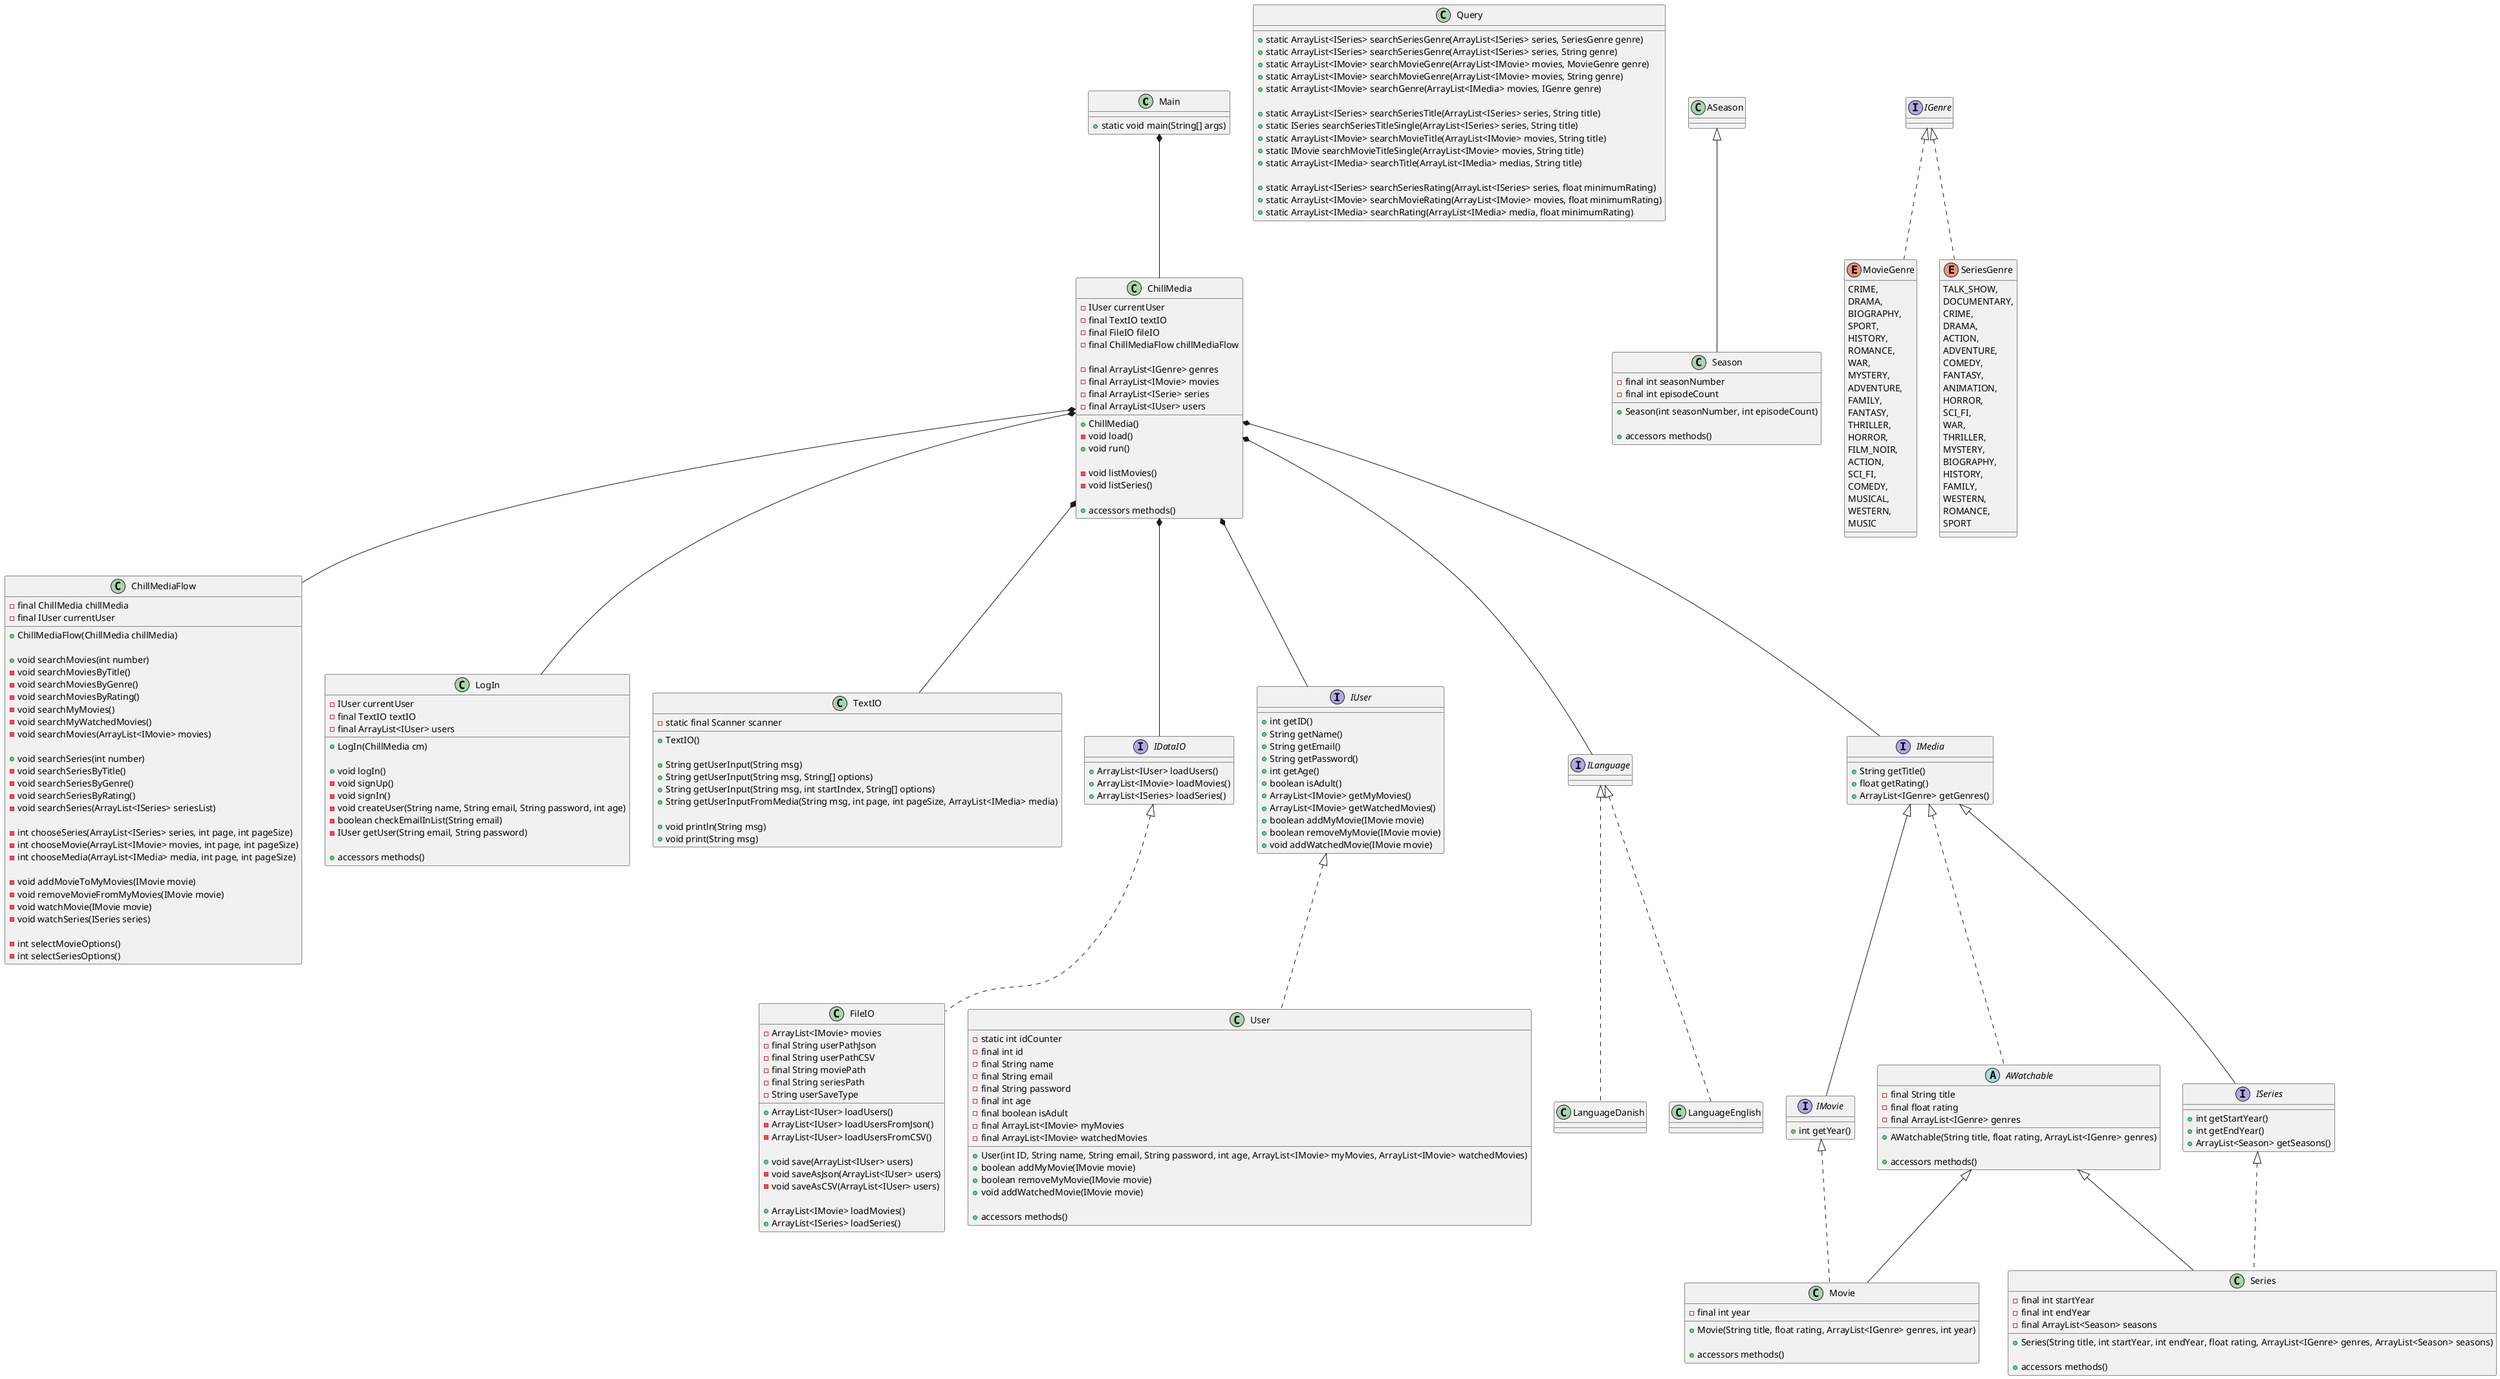 @startuml

' *****************
' CLASS
' *****************

class Main {
    + static void main(String[] args)
}

' Main klassen
class ChillMedia {
    - IUser currentUser
    - final TextIO textIO
    - final FileIO fileIO
    - final ChillMediaFlow chillMediaFlow

    - final ArrayList<IGenre> genres
    - final ArrayList<IMovie> movies
    - final ArrayList<ISerie> series
    - final ArrayList<IUser> users

    + ChillMedia()
    - void load()
    + void run()

    - void listMovies()
    - void listSeries()

    + accessors methods()
}

class ChillMediaFlow {
    - final ChillMedia chillMedia
    - final IUser currentUser

    + ChillMediaFlow(ChillMedia chillMedia)

    + void searchMovies(int number)
    - void searchMoviesByTitle()
    - void searchMoviesByGenre()
    - void searchMoviesByRating()
    - void searchMyMovies()
    - void searchMyWatchedMovies()
    - void searchMovies(ArrayList<IMovie> movies)

    + void searchSeries(int number)
    - void searchSeriesByTitle()
    - void searchSeriesByGenre()
    - void searchSeriesByRating()
    - void searchSeries(ArrayList<ISeries> seriesList)

    - int chooseSeries(ArrayList<ISeries> series, int page, int pageSize)
    - int chooseMovie(ArrayList<IMovie> movies, int page, int pageSize)
    - int chooseMedia(ArrayList<IMedia> media, int page, int pageSize)

    - void addMovieToMyMovies(IMovie movie)
    - void removeMovieFromMyMovies(IMovie movie)
    - void watchMovie(IMovie movie)
    - void watchSeries(ISeries series)

    - int selectMovieOptions()
    - int selectSeriesOptions()
}

class LogIn {
    - IUser currentUser
    - final TextIO textIO
    - final ArrayList<IUser> users

    + LogIn(ChillMedia cm)

    + void logIn()
    - void signUp()
    - void signIn()
    - void createUser(String name, String email, String password, int age)
    - boolean checkEmailInList(String email)
    - IUser getUser(String email, String password)

    + accessors methods()
}

class Query {
    ' STATIC CLASS, EVT. KUNNE MAN LAVE EN INSTANS AF DENNE
    ' OG BRUGE DEN I CHILLMEDIA OG DERFRA BRUGE QUERY
    + static ArrayList<ISeries> searchSeriesGenre(ArrayList<ISeries> series, SeriesGenre genre)
    + static ArrayList<ISeries> searchSeriesGenre(ArrayList<ISeries> series, String genre)
    + static ArrayList<IMovie> searchMovieGenre(ArrayList<IMovie> movies, MovieGenre genre)
    + static ArrayList<IMovie> searchMovieGenre(ArrayList<IMovie> movies, String genre)
    + static ArrayList<IMovie> searchGenre(ArrayList<IMedia> movies, IGenre genre)

    + static ArrayList<ISeries> searchSeriesTitle(ArrayList<ISeries> series, String title)
    + static ISeries searchSeriesTitleSingle(ArrayList<ISeries> series, String title)
    + static ArrayList<IMovie> searchMovieTitle(ArrayList<IMovie> movies, String title)
    + static IMovie searchMovieTitleSingle(ArrayList<IMovie> movies, String title)
    + static ArrayList<IMedia> searchTitle(ArrayList<IMedia> medias, String title)

    + static ArrayList<ISeries> searchSeriesRating(ArrayList<ISeries> series, float minimumRating)
    + static ArrayList<IMovie> searchMovieRating(ArrayList<IMovie> movies, float minimumRating)
    + static ArrayList<IMedia> searchRating(ArrayList<IMedia> media, float minimumRating)
}

class TextIO {
    - static final Scanner scanner

    + TextIO()

    + String getUserInput(String msg)
    + String getUserInput(String msg, String[] options)
    + String getUserInput(String msg, int startIndex, String[] options)
    + String getUserInputFromMedia(String msg, int page, int pageSize, ArrayList<IMedia> media)

    + void println(String msg)
    + void print(String msg)
}

class FileIO implements IDataIO {
    - ArrayList<IMovie> movies
    - final String userPathJson
    - final String userPathCSV
    - final String moviePath
    - final String seriesPath
    - String userSaveType

    + ArrayList<IUser> loadUsers()
    - ArrayList<IUser> loadUsersFromJson()
    - ArrayList<IUser> loadUsersFromCSV()

    + void save(ArrayList<IUser> users)
    - void saveAsJson(ArrayList<IUser> users)
    - void saveAsCSV(ArrayList<IUser> users)

    + ArrayList<IMovie> loadMovies()
    + ArrayList<ISeries> loadSeries()
}

class User implements IUser {
    - static int idCounter
    - final int id
    - final String name
    - final String email
    - final String password
    - final int age
    - final boolean isAdult
    - final ArrayList<IMovie> myMovies
    - final ArrayList<IMovie> watchedMovies

    + User(int ID, String name, String email, String password, int age, ArrayList<IMovie> myMovies, ArrayList<IMovie> watchedMovies)
    + boolean addMyMovie(IMovie movie)
    + boolean removeMyMovie(IMovie movie)
    + void addWatchedMovie(IMovie movie)

    + accessors methods()
}

class Movie extends AWatchable implements IMovie {
    - final int year

    + Movie(String title, float rating, ArrayList<IGenre> genres, int year)

    + accessors methods()
}

class Series extends AWatchable implements ISeries {
    - final int startYear
    - final int endYear
    - final ArrayList<Season> seasons

    + Series(String title, int startYear, int endYear, float rating, ArrayList<IGenre> genres, ArrayList<Season> seasons)

    + accessors methods()
}

class Season extends ASeason {
    - final int seasonNumber
    - final int episodeCount

    + Season(int seasonNumber, int episodeCount)

    + accessors methods()
}

class LanguageDanish implements ILanguage { }

class LanguageEnglish implements ILanguage { }

' *****************
' ABSTRACT CLASS
' *****************

abstract class AWatchable implements IMedia {
    - final String title
    - final float rating
    - final ArrayList<IGenre> genres

    + AWatchable(String title, float rating, ArrayList<IGenre> genres)

    + accessors methods()
}

' *****************
' INTERFACES
' *****************

interface IMedia {
    + String getTitle()
    + float getRating()
    + ArrayList<IGenre> getGenres()
}

interface ISeries extends IMedia {
    + int getStartYear()
    + int getEndYear()
    + ArrayList<Season> getSeasons()
}

interface IMovie extends IMedia {
    + int getYear()
}

interface IUser {
    + int getID()
    + String getName()
    + String getEmail()
    + String getPassword()
    + int getAge()
    + boolean isAdult()
    + ArrayList<IMovie> getMyMovies()
    + ArrayList<IMovie> getWatchedMovies()
    + boolean addMyMovie(IMovie movie)
    + boolean removeMyMovie(IMovie movie)
    + void addWatchedMovie(IMovie movie)
}

interface IDataIO {
    + ArrayList<IUser> loadUsers()
    + ArrayList<IMovie> loadMovies()
    + ArrayList<ISeries> loadSeries()
}

interface ILanguage { }

interface IGenre { }

' *****************
' ENUMS
' *****************

enum MovieGenre implements IGenre {
    CRIME,
    DRAMA,
    BIOGRAPHY,
    SPORT,
    HISTORY,
    ROMANCE,
    WAR,
    MYSTERY,
    ADVENTURE,
    FAMILY,
    FANTASY,
    THRILLER,
    HORROR,
    FILM_NOIR,
    ACTION,
    SCI_FI,
    COMEDY,
    MUSICAL,
    WESTERN,
    MUSIC
}

enum SeriesGenre implements IGenre {
    TALK_SHOW,
    DOCUMENTARY,
    CRIME,
    DRAMA,
    ACTION,
    ADVENTURE,
    COMEDY,
    FANTASY,
    ANIMATION,
    HORROR,
    SCI_FI,
    WAR,
    THRILLER,
    MYSTERY,
    BIOGRAPHY,
    HISTORY,
    FAMILY,
    WESTERN,
    ROMANCE,
    SPORT
}

' *****************
' RELATIONS
' *****************

Main *-- ChillMedia

ChillMedia *-- IMedia
ChillMedia *-- TextIO
ChillMedia *-- IDataIO
ChillMedia *-- ILanguage
ChillMedia *-- IUser
ChillMedia *-- LogIn
ChillMedia *-- ChillMediaFlow

@enduml